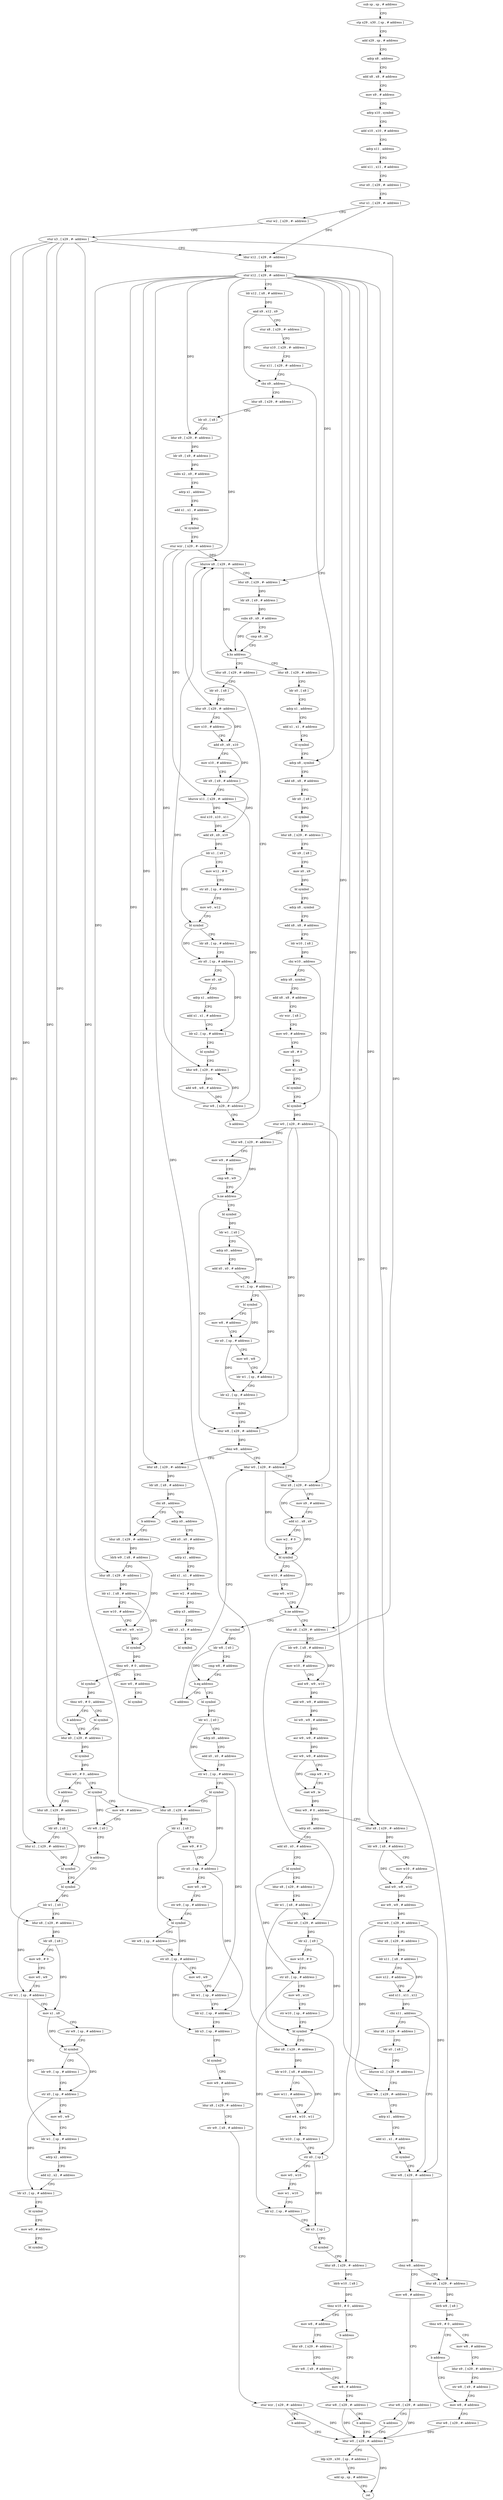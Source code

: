 digraph "func" {
"4228300" [label = "sub sp , sp , # address" ]
"4228304" [label = "stp x29 , x30 , [ sp , # address ]" ]
"4228308" [label = "add x29 , sp , # address" ]
"4228312" [label = "adrp x8 , address" ]
"4228316" [label = "add x8 , x8 , # address" ]
"4228320" [label = "mov x9 , # address" ]
"4228324" [label = "adrp x10 , symbol" ]
"4228328" [label = "add x10 , x10 , # address" ]
"4228332" [label = "adrp x11 , address" ]
"4228336" [label = "add x11 , x11 , # address" ]
"4228340" [label = "stur x0 , [ x29 , #- address ]" ]
"4228344" [label = "stur x1 , [ x29 , #- address ]" ]
"4228348" [label = "stur w2 , [ x29 , #- address ]" ]
"4228352" [label = "stur x3 , [ x29 , #- address ]" ]
"4228356" [label = "ldur x12 , [ x29 , #- address ]" ]
"4228360" [label = "stur x12 , [ x29 , #- address ]" ]
"4228364" [label = "ldr x12 , [ x8 , # address ]" ]
"4228368" [label = "and x9 , x12 , x9" ]
"4228372" [label = "stur x8 , [ x29 , #- address ]" ]
"4228376" [label = "stur x10 , [ x29 , #- address ]" ]
"4228380" [label = "stur x11 , [ x29 , #- address ]" ]
"4228384" [label = "cbz x9 , address" ]
"4228572" [label = "adrp x8 , symbol" ]
"4228388" [label = "ldur x8 , [ x29 , #- address ]" ]
"4228576" [label = "add x8 , x8 , # address" ]
"4228580" [label = "ldr x0 , [ x8 ]" ]
"4228584" [label = "bl symbol" ]
"4228588" [label = "ldur x8 , [ x29 , #- address ]" ]
"4228592" [label = "ldr x9 , [ x8 ]" ]
"4228596" [label = "mov x0 , x9" ]
"4228600" [label = "bl symbol" ]
"4228604" [label = "adrp x8 , symbol" ]
"4228608" [label = "add x8 , x8 , # address" ]
"4228612" [label = "ldr w10 , [ x8 ]" ]
"4228616" [label = "cbz w10 , address" ]
"4228648" [label = "bl symbol" ]
"4228620" [label = "adrp x8 , symbol" ]
"4228392" [label = "ldr x0 , [ x8 ]" ]
"4228396" [label = "ldur x9 , [ x29 , #- address ]" ]
"4228400" [label = "ldr x9 , [ x9 , # address ]" ]
"4228404" [label = "subs x2 , x9 , # address" ]
"4228408" [label = "adrp x1 , address" ]
"4228412" [label = "add x1 , x1 , # address" ]
"4228416" [label = "bl symbol" ]
"4228420" [label = "stur wzr , [ x29 , #- address ]" ]
"4228424" [label = "ldursw x8 , [ x29 , #- address ]" ]
"4228652" [label = "stur w0 , [ x29 , #- address ]" ]
"4228656" [label = "ldur w8 , [ x29 , #- address ]" ]
"4228660" [label = "mov w9 , # address" ]
"4228664" [label = "cmp w8 , w9" ]
"4228668" [label = "b.ne address" ]
"4228720" [label = "ldur w8 , [ x29 , #- address ]" ]
"4228672" [label = "bl symbol" ]
"4228624" [label = "add x8 , x8 , # address" ]
"4228628" [label = "str wzr , [ x8 ]" ]
"4228632" [label = "mov w0 , # address" ]
"4228636" [label = "mov x8 , # 0" ]
"4228640" [label = "mov x1 , x8" ]
"4228644" [label = "bl symbol" ]
"4228552" [label = "ldur x8 , [ x29 , #- address ]" ]
"4228556" [label = "ldr x0 , [ x8 ]" ]
"4228560" [label = "adrp x1 , address" ]
"4228564" [label = "add x1 , x1 , # address" ]
"4228568" [label = "bl symbol" ]
"4228448" [label = "ldur x8 , [ x29 , #- address ]" ]
"4228452" [label = "ldr x0 , [ x8 ]" ]
"4228456" [label = "ldur x9 , [ x29 , #- address ]" ]
"4228460" [label = "mov x10 , # address" ]
"4228464" [label = "add x9 , x9 , x10" ]
"4228468" [label = "mov x10 , # address" ]
"4228472" [label = "ldr x9 , [ x9 , # address ]" ]
"4228476" [label = "ldursw x11 , [ x29 , #- address ]" ]
"4228480" [label = "mul x10 , x10 , x11" ]
"4228484" [label = "add x9 , x9 , x10" ]
"4228488" [label = "ldr x1 , [ x9 ]" ]
"4228492" [label = "mov w12 , # 0" ]
"4228496" [label = "str x0 , [ sp , # address ]" ]
"4228500" [label = "mov w0 , w12" ]
"4228504" [label = "bl symbol" ]
"4228508" [label = "ldr x8 , [ sp , # address ]" ]
"4228512" [label = "str x0 , [ sp , # address ]" ]
"4228516" [label = "mov x0 , x8" ]
"4228520" [label = "adrp x1 , address" ]
"4228524" [label = "add x1 , x1 , # address" ]
"4228528" [label = "ldr x2 , [ sp , # address ]" ]
"4228532" [label = "bl symbol" ]
"4228536" [label = "ldur w8 , [ x29 , #- address ]" ]
"4228540" [label = "add w8 , w8 , # address" ]
"4228544" [label = "stur w8 , [ x29 , #- address ]" ]
"4228548" [label = "b address" ]
"4228724" [label = "cbnz w8 , address" ]
"4228960" [label = "ldur w0 , [ x29 , #- address ]" ]
"4228728" [label = "ldur x8 , [ x29 , #- address ]" ]
"4228676" [label = "ldr w1 , [ x0 ]" ]
"4228680" [label = "adrp x0 , address" ]
"4228684" [label = "add x0 , x0 , # address" ]
"4228688" [label = "str w1 , [ sp , # address ]" ]
"4228692" [label = "bl symbol" ]
"4228696" [label = "mov w8 , # address" ]
"4228700" [label = "str x0 , [ sp , # address ]" ]
"4228704" [label = "mov w0 , w8" ]
"4228708" [label = "ldr w1 , [ sp , # address ]" ]
"4228712" [label = "ldr x2 , [ sp , # address ]" ]
"4228716" [label = "bl symbol" ]
"4228428" [label = "ldur x9 , [ x29 , #- address ]" ]
"4228432" [label = "ldr x9 , [ x9 , # address ]" ]
"4228436" [label = "subs x9 , x9 , # address" ]
"4228440" [label = "cmp x8 , x9" ]
"4228444" [label = "b.hs address" ]
"4228964" [label = "ldur x8 , [ x29 , #- address ]" ]
"4228968" [label = "mov x9 , # address" ]
"4228972" [label = "add x1 , x8 , x9" ]
"4228976" [label = "mov w2 , # 0" ]
"4228980" [label = "bl symbol" ]
"4228984" [label = "mov w10 , # address" ]
"4228988" [label = "cmp w0 , w10" ]
"4228992" [label = "b.ne address" ]
"4229116" [label = "ldur x8 , [ x29 , #- address ]" ]
"4228996" [label = "bl symbol" ]
"4228732" [label = "ldr x8 , [ x8 , # address ]" ]
"4228736" [label = "cbz x8 , address" ]
"4228744" [label = "adrp x0 , address" ]
"4228740" [label = "b address" ]
"4229120" [label = "ldr w9 , [ x8 , # address ]" ]
"4229124" [label = "mov w10 , # address" ]
"4229128" [label = "and w9 , w9 , w10" ]
"4229132" [label = "add w9 , w9 , # address" ]
"4229136" [label = "lsl w9 , w9 , # address" ]
"4229140" [label = "asr w9 , w9 , # address" ]
"4229144" [label = "asr w9 , w9 , # address" ]
"4229148" [label = "cmp w9 , # 0" ]
"4229152" [label = "cset w9 , le" ]
"4229156" [label = "tbnz w9 , # 0 , address" ]
"4229292" [label = "ldur x8 , [ x29 , #- address ]" ]
"4229160" [label = "adrp x0 , address" ]
"4229000" [label = "ldr w8 , [ x0 ]" ]
"4229004" [label = "cmp w8 , # address" ]
"4229008" [label = "b.eq address" ]
"4229112" [label = "b address" ]
"4229012" [label = "bl symbol" ]
"4228748" [label = "add x0 , x0 , # address" ]
"4228752" [label = "adrp x1 , address" ]
"4228756" [label = "add x1 , x1 , # address" ]
"4228760" [label = "mov w2 , # address" ]
"4228764" [label = "adrp x3 , address" ]
"4228768" [label = "add x3 , x3 , # address" ]
"4228772" [label = "bl symbol" ]
"4228776" [label = "ldur x8 , [ x29 , #- address ]" ]
"4229296" [label = "ldr w9 , [ x8 , # address ]" ]
"4229300" [label = "mov w10 , # address" ]
"4229304" [label = "and w9 , w9 , w10" ]
"4229308" [label = "asr w9 , w9 , # address" ]
"4229312" [label = "stur w9 , [ x29 , #- address ]" ]
"4229316" [label = "ldur x8 , [ x29 , #- address ]" ]
"4229320" [label = "ldr x11 , [ x8 , # address ]" ]
"4229324" [label = "mov x12 , # address" ]
"4229328" [label = "and x11 , x11 , x12" ]
"4229332" [label = "cbz x11 , address" ]
"4229364" [label = "ldur w8 , [ x29 , #- address ]" ]
"4229336" [label = "ldur x8 , [ x29 , #- address ]" ]
"4229164" [label = "add x0 , x0 , # address" ]
"4229168" [label = "bl symbol" ]
"4229172" [label = "ldur x8 , [ x29 , #- address ]" ]
"4229176" [label = "ldr w1 , [ x8 , # address ]" ]
"4229180" [label = "ldur x9 , [ x29 , #- address ]" ]
"4229184" [label = "ldr x2 , [ x9 ]" ]
"4229188" [label = "mov w10 , # 0" ]
"4229192" [label = "str x0 , [ sp , # address ]" ]
"4229196" [label = "mov w0 , w10" ]
"4229200" [label = "str w10 , [ sp , # address ]" ]
"4229204" [label = "bl symbol" ]
"4229208" [label = "ldur x8 , [ x29 , #- address ]" ]
"4229212" [label = "ldr w10 , [ x8 , # address ]" ]
"4229216" [label = "mov w11 , # address" ]
"4229220" [label = "and w4 , w10 , w11" ]
"4229224" [label = "ldr w10 , [ sp , # address ]" ]
"4229228" [label = "str x0 , [ sp ]" ]
"4229232" [label = "mov w0 , w10" ]
"4229236" [label = "mov w1 , w10" ]
"4229240" [label = "ldr x2 , [ sp , # address ]" ]
"4229244" [label = "ldr x3 , [ sp ]" ]
"4229248" [label = "bl symbol" ]
"4229252" [label = "ldur x8 , [ x29 , #- address ]" ]
"4229256" [label = "ldrb w10 , [ x8 ]" ]
"4229260" [label = "tbnz w10 , # 0 , address" ]
"4229268" [label = "mov w8 , # address" ]
"4229264" [label = "b address" ]
"4229016" [label = "ldr w1 , [ x0 ]" ]
"4229020" [label = "adrp x0 , address" ]
"4229024" [label = "add x0 , x0 , # address" ]
"4229028" [label = "str w1 , [ sp , # address ]" ]
"4229032" [label = "bl symbol" ]
"4229036" [label = "ldur x8 , [ x29 , #- address ]" ]
"4229040" [label = "ldr x1 , [ x8 ]" ]
"4229044" [label = "mov w9 , # 0" ]
"4229048" [label = "str x0 , [ sp , # address ]" ]
"4229052" [label = "mov w0 , w9" ]
"4229056" [label = "str w9 , [ sp , # address ]" ]
"4229060" [label = "bl symbol" ]
"4229064" [label = "ldr w9 , [ sp , # address ]" ]
"4229068" [label = "str x0 , [ sp , # address ]" ]
"4229072" [label = "mov w0 , w9" ]
"4229076" [label = "ldr w1 , [ sp , # address ]" ]
"4229080" [label = "ldr x2 , [ sp , # address ]" ]
"4229084" [label = "ldr x3 , [ sp , # address ]" ]
"4229088" [label = "bl symbol" ]
"4229092" [label = "mov w9 , # address" ]
"4229096" [label = "ldur x8 , [ x29 , #- address ]" ]
"4229100" [label = "str w9 , [ x8 , # address ]" ]
"4229104" [label = "stur wzr , [ x29 , #- address ]" ]
"4229108" [label = "b address" ]
"4229420" [label = "ldur w0 , [ x29 , #- address ]" ]
"4228780" [label = "ldrb w9 , [ x8 , # address ]" ]
"4228784" [label = "ldur x8 , [ x29 , #- address ]" ]
"4228788" [label = "ldr x1 , [ x8 , # address ]" ]
"4228792" [label = "mov w10 , # address" ]
"4228796" [label = "and w0 , w9 , w10" ]
"4228800" [label = "bl symbol" ]
"4228804" [label = "tbnz w0 , # 0 , address" ]
"4228816" [label = "bl symbol" ]
"4228808" [label = "mov w0 , # address" ]
"4229368" [label = "cbnz w8 , address" ]
"4229384" [label = "ldur x8 , [ x29 , #- address ]" ]
"4229372" [label = "mov w8 , # address" ]
"4229340" [label = "ldr x0 , [ x8 ]" ]
"4229344" [label = "ldursw x2 , [ x29 , #- address ]" ]
"4229348" [label = "ldur w3 , [ x29 , #- address ]" ]
"4229352" [label = "adrp x1 , address" ]
"4229356" [label = "add x1 , x1 , # address" ]
"4229360" [label = "bl symbol" ]
"4229272" [label = "ldur x9 , [ x29 , #- address ]" ]
"4229276" [label = "str w8 , [ x9 , # address ]" ]
"4229280" [label = "mov w8 , # address" ]
"4229424" [label = "ldp x29 , x30 , [ sp , # address ]" ]
"4229428" [label = "add sp , sp , # address" ]
"4229432" [label = "ret" ]
"4228820" [label = "tbnz w0 , # 0 , address" ]
"4228828" [label = "bl symbol" ]
"4228824" [label = "b address" ]
"4228812" [label = "bl symbol" ]
"4229388" [label = "ldrb w9 , [ x8 ]" ]
"4229392" [label = "tbnz w9 , # 0 , address" ]
"4229400" [label = "mov w8 , # address" ]
"4229396" [label = "b address" ]
"4229376" [label = "stur w8 , [ x29 , #- address ]" ]
"4229380" [label = "b address" ]
"4229284" [label = "stur w8 , [ x29 , #- address ]" ]
"4229288" [label = "b address" ]
"4228832" [label = "ldur x0 , [ x29 , #- address ]" ]
"4229404" [label = "ldur x9 , [ x29 , #- address ]" ]
"4229408" [label = "str w8 , [ x9 , # address ]" ]
"4229412" [label = "mov w8 , # address" ]
"4228848" [label = "bl symbol" ]
"4228852" [label = "mov w8 , # address" ]
"4228856" [label = "str w8 , [ x0 ]" ]
"4228860" [label = "b address" ]
"4228880" [label = "bl symbol" ]
"4228844" [label = "b address" ]
"4228864" [label = "ldur x8 , [ x29 , #- address ]" ]
"4228836" [label = "bl symbol" ]
"4228840" [label = "tbnz w0 , # 0 , address" ]
"4229416" [label = "stur w8 , [ x29 , #- address ]" ]
"4228884" [label = "ldr w1 , [ x0 ]" ]
"4228888" [label = "ldur x8 , [ x29 , #- address ]" ]
"4228892" [label = "ldr x8 , [ x8 ]" ]
"4228896" [label = "mov w9 , # 0" ]
"4228900" [label = "mov w0 , w9" ]
"4228904" [label = "str w1 , [ sp , # address ]" ]
"4228908" [label = "mov x1 , x8" ]
"4228912" [label = "str w9 , [ sp , # address ]" ]
"4228916" [label = "bl symbol" ]
"4228920" [label = "ldr w9 , [ sp , # address ]" ]
"4228924" [label = "str x0 , [ sp , # address ]" ]
"4228928" [label = "mov w0 , w9" ]
"4228932" [label = "ldr w1 , [ sp , # address ]" ]
"4228936" [label = "adrp x2 , address" ]
"4228940" [label = "add x2 , x2 , # address" ]
"4228944" [label = "ldr x3 , [ sp , # address ]" ]
"4228948" [label = "bl symbol" ]
"4228952" [label = "mov w0 , # address" ]
"4228956" [label = "bl symbol" ]
"4228868" [label = "ldr x0 , [ x8 ]" ]
"4228872" [label = "ldur x1 , [ x29 , #- address ]" ]
"4228876" [label = "bl symbol" ]
"4228300" -> "4228304" [ label = "CFG" ]
"4228304" -> "4228308" [ label = "CFG" ]
"4228308" -> "4228312" [ label = "CFG" ]
"4228312" -> "4228316" [ label = "CFG" ]
"4228316" -> "4228320" [ label = "CFG" ]
"4228320" -> "4228324" [ label = "CFG" ]
"4228324" -> "4228328" [ label = "CFG" ]
"4228328" -> "4228332" [ label = "CFG" ]
"4228332" -> "4228336" [ label = "CFG" ]
"4228336" -> "4228340" [ label = "CFG" ]
"4228340" -> "4228344" [ label = "CFG" ]
"4228344" -> "4228348" [ label = "CFG" ]
"4228344" -> "4228356" [ label = "DFG" ]
"4228348" -> "4228352" [ label = "CFG" ]
"4228352" -> "4228356" [ label = "CFG" ]
"4228352" -> "4229036" [ label = "DFG" ]
"4228352" -> "4229180" [ label = "DFG" ]
"4228352" -> "4228832" [ label = "DFG" ]
"4228352" -> "4228888" [ label = "DFG" ]
"4228352" -> "4228864" [ label = "DFG" ]
"4228352" -> "4228872" [ label = "DFG" ]
"4228356" -> "4228360" [ label = "DFG" ]
"4228360" -> "4228364" [ label = "CFG" ]
"4228360" -> "4228396" [ label = "DFG" ]
"4228360" -> "4228428" [ label = "DFG" ]
"4228360" -> "4228456" [ label = "DFG" ]
"4228360" -> "4228964" [ label = "DFG" ]
"4228360" -> "4228728" [ label = "DFG" ]
"4228360" -> "4229116" [ label = "DFG" ]
"4228360" -> "4228776" [ label = "DFG" ]
"4228360" -> "4228784" [ label = "DFG" ]
"4228360" -> "4229292" [ label = "DFG" ]
"4228360" -> "4229208" [ label = "DFG" ]
"4228360" -> "4229252" [ label = "DFG" ]
"4228360" -> "4229384" [ label = "DFG" ]
"4228364" -> "4228368" [ label = "DFG" ]
"4228368" -> "4228372" [ label = "CFG" ]
"4228368" -> "4228384" [ label = "DFG" ]
"4228372" -> "4228376" [ label = "CFG" ]
"4228376" -> "4228380" [ label = "CFG" ]
"4228380" -> "4228384" [ label = "CFG" ]
"4228384" -> "4228572" [ label = "CFG" ]
"4228384" -> "4228388" [ label = "CFG" ]
"4228572" -> "4228576" [ label = "CFG" ]
"4228388" -> "4228392" [ label = "CFG" ]
"4228576" -> "4228580" [ label = "CFG" ]
"4228580" -> "4228584" [ label = "DFG" ]
"4228584" -> "4228588" [ label = "CFG" ]
"4228588" -> "4228592" [ label = "CFG" ]
"4228592" -> "4228596" [ label = "CFG" ]
"4228596" -> "4228600" [ label = "DFG" ]
"4228600" -> "4228604" [ label = "CFG" ]
"4228604" -> "4228608" [ label = "CFG" ]
"4228608" -> "4228612" [ label = "CFG" ]
"4228612" -> "4228616" [ label = "DFG" ]
"4228616" -> "4228648" [ label = "CFG" ]
"4228616" -> "4228620" [ label = "CFG" ]
"4228648" -> "4228652" [ label = "DFG" ]
"4228620" -> "4228624" [ label = "CFG" ]
"4228392" -> "4228396" [ label = "CFG" ]
"4228396" -> "4228400" [ label = "DFG" ]
"4228400" -> "4228404" [ label = "DFG" ]
"4228404" -> "4228408" [ label = "CFG" ]
"4228408" -> "4228412" [ label = "CFG" ]
"4228412" -> "4228416" [ label = "CFG" ]
"4228416" -> "4228420" [ label = "CFG" ]
"4228420" -> "4228424" [ label = "DFG" ]
"4228420" -> "4228476" [ label = "DFG" ]
"4228420" -> "4228536" [ label = "DFG" ]
"4228424" -> "4228428" [ label = "CFG" ]
"4228424" -> "4228444" [ label = "DFG" ]
"4228652" -> "4228656" [ label = "DFG" ]
"4228652" -> "4228720" [ label = "DFG" ]
"4228652" -> "4228960" [ label = "DFG" ]
"4228652" -> "4229344" [ label = "DFG" ]
"4228656" -> "4228660" [ label = "CFG" ]
"4228656" -> "4228668" [ label = "DFG" ]
"4228660" -> "4228664" [ label = "CFG" ]
"4228664" -> "4228668" [ label = "CFG" ]
"4228668" -> "4228720" [ label = "CFG" ]
"4228668" -> "4228672" [ label = "CFG" ]
"4228720" -> "4228724" [ label = "DFG" ]
"4228672" -> "4228676" [ label = "DFG" ]
"4228624" -> "4228628" [ label = "CFG" ]
"4228628" -> "4228632" [ label = "CFG" ]
"4228632" -> "4228636" [ label = "CFG" ]
"4228636" -> "4228640" [ label = "CFG" ]
"4228640" -> "4228644" [ label = "CFG" ]
"4228644" -> "4228648" [ label = "CFG" ]
"4228552" -> "4228556" [ label = "CFG" ]
"4228556" -> "4228560" [ label = "CFG" ]
"4228560" -> "4228564" [ label = "CFG" ]
"4228564" -> "4228568" [ label = "CFG" ]
"4228568" -> "4228572" [ label = "CFG" ]
"4228448" -> "4228452" [ label = "CFG" ]
"4228452" -> "4228456" [ label = "CFG" ]
"4228456" -> "4228460" [ label = "CFG" ]
"4228456" -> "4228464" [ label = "DFG" ]
"4228460" -> "4228464" [ label = "CFG" ]
"4228464" -> "4228468" [ label = "CFG" ]
"4228464" -> "4228472" [ label = "DFG" ]
"4228468" -> "4228472" [ label = "CFG" ]
"4228472" -> "4228476" [ label = "CFG" ]
"4228472" -> "4228484" [ label = "DFG" ]
"4228476" -> "4228480" [ label = "DFG" ]
"4228480" -> "4228484" [ label = "DFG" ]
"4228484" -> "4228488" [ label = "DFG" ]
"4228488" -> "4228492" [ label = "CFG" ]
"4228488" -> "4228504" [ label = "DFG" ]
"4228492" -> "4228496" [ label = "CFG" ]
"4228496" -> "4228500" [ label = "CFG" ]
"4228500" -> "4228504" [ label = "CFG" ]
"4228504" -> "4228508" [ label = "CFG" ]
"4228504" -> "4228512" [ label = "DFG" ]
"4228508" -> "4228512" [ label = "CFG" ]
"4228512" -> "4228516" [ label = "CFG" ]
"4228512" -> "4228528" [ label = "DFG" ]
"4228516" -> "4228520" [ label = "CFG" ]
"4228520" -> "4228524" [ label = "CFG" ]
"4228524" -> "4228528" [ label = "CFG" ]
"4228528" -> "4228532" [ label = "CFG" ]
"4228532" -> "4228536" [ label = "CFG" ]
"4228536" -> "4228540" [ label = "DFG" ]
"4228540" -> "4228544" [ label = "DFG" ]
"4228544" -> "4228548" [ label = "CFG" ]
"4228544" -> "4228424" [ label = "DFG" ]
"4228544" -> "4228476" [ label = "DFG" ]
"4228544" -> "4228536" [ label = "DFG" ]
"4228548" -> "4228424" [ label = "CFG" ]
"4228724" -> "4228960" [ label = "CFG" ]
"4228724" -> "4228728" [ label = "CFG" ]
"4228960" -> "4228964" [ label = "CFG" ]
"4228960" -> "4228980" [ label = "DFG" ]
"4228728" -> "4228732" [ label = "DFG" ]
"4228676" -> "4228680" [ label = "CFG" ]
"4228676" -> "4228688" [ label = "DFG" ]
"4228680" -> "4228684" [ label = "CFG" ]
"4228684" -> "4228688" [ label = "CFG" ]
"4228688" -> "4228692" [ label = "CFG" ]
"4228688" -> "4228708" [ label = "DFG" ]
"4228692" -> "4228696" [ label = "CFG" ]
"4228692" -> "4228700" [ label = "DFG" ]
"4228696" -> "4228700" [ label = "CFG" ]
"4228700" -> "4228704" [ label = "CFG" ]
"4228700" -> "4228712" [ label = "DFG" ]
"4228704" -> "4228708" [ label = "CFG" ]
"4228708" -> "4228712" [ label = "CFG" ]
"4228712" -> "4228716" [ label = "CFG" ]
"4228716" -> "4228720" [ label = "CFG" ]
"4228428" -> "4228432" [ label = "DFG" ]
"4228432" -> "4228436" [ label = "DFG" ]
"4228436" -> "4228440" [ label = "CFG" ]
"4228436" -> "4228444" [ label = "DFG" ]
"4228440" -> "4228444" [ label = "CFG" ]
"4228444" -> "4228552" [ label = "CFG" ]
"4228444" -> "4228448" [ label = "CFG" ]
"4228964" -> "4228968" [ label = "CFG" ]
"4228964" -> "4228972" [ label = "DFG" ]
"4228968" -> "4228972" [ label = "CFG" ]
"4228972" -> "4228976" [ label = "CFG" ]
"4228972" -> "4228980" [ label = "DFG" ]
"4228976" -> "4228980" [ label = "CFG" ]
"4228980" -> "4228984" [ label = "CFG" ]
"4228980" -> "4228992" [ label = "DFG" ]
"4228984" -> "4228988" [ label = "CFG" ]
"4228988" -> "4228992" [ label = "CFG" ]
"4228992" -> "4229116" [ label = "CFG" ]
"4228992" -> "4228996" [ label = "CFG" ]
"4229116" -> "4229120" [ label = "DFG" ]
"4228996" -> "4229000" [ label = "DFG" ]
"4228732" -> "4228736" [ label = "DFG" ]
"4228736" -> "4228744" [ label = "CFG" ]
"4228736" -> "4228740" [ label = "CFG" ]
"4228744" -> "4228748" [ label = "CFG" ]
"4228740" -> "4228776" [ label = "CFG" ]
"4229120" -> "4229124" [ label = "CFG" ]
"4229120" -> "4229128" [ label = "DFG" ]
"4229124" -> "4229128" [ label = "CFG" ]
"4229128" -> "4229132" [ label = "DFG" ]
"4229132" -> "4229136" [ label = "DFG" ]
"4229136" -> "4229140" [ label = "DFG" ]
"4229140" -> "4229144" [ label = "DFG" ]
"4229144" -> "4229148" [ label = "CFG" ]
"4229144" -> "4229152" [ label = "DFG" ]
"4229148" -> "4229152" [ label = "CFG" ]
"4229152" -> "4229156" [ label = "DFG" ]
"4229156" -> "4229292" [ label = "CFG" ]
"4229156" -> "4229160" [ label = "CFG" ]
"4229292" -> "4229296" [ label = "DFG" ]
"4229160" -> "4229164" [ label = "CFG" ]
"4229000" -> "4229004" [ label = "CFG" ]
"4229000" -> "4229008" [ label = "DFG" ]
"4229004" -> "4229008" [ label = "CFG" ]
"4229008" -> "4229112" [ label = "CFG" ]
"4229008" -> "4229012" [ label = "CFG" ]
"4229112" -> "4228960" [ label = "CFG" ]
"4229012" -> "4229016" [ label = "DFG" ]
"4228748" -> "4228752" [ label = "CFG" ]
"4228752" -> "4228756" [ label = "CFG" ]
"4228756" -> "4228760" [ label = "CFG" ]
"4228760" -> "4228764" [ label = "CFG" ]
"4228764" -> "4228768" [ label = "CFG" ]
"4228768" -> "4228772" [ label = "CFG" ]
"4228776" -> "4228780" [ label = "DFG" ]
"4229296" -> "4229300" [ label = "CFG" ]
"4229296" -> "4229304" [ label = "DFG" ]
"4229300" -> "4229304" [ label = "CFG" ]
"4229304" -> "4229308" [ label = "DFG" ]
"4229308" -> "4229312" [ label = "DFG" ]
"4229312" -> "4229316" [ label = "CFG" ]
"4229312" -> "4229364" [ label = "DFG" ]
"4229312" -> "4229348" [ label = "DFG" ]
"4229316" -> "4229320" [ label = "CFG" ]
"4229320" -> "4229324" [ label = "CFG" ]
"4229320" -> "4229328" [ label = "DFG" ]
"4229324" -> "4229328" [ label = "CFG" ]
"4229328" -> "4229332" [ label = "DFG" ]
"4229332" -> "4229364" [ label = "CFG" ]
"4229332" -> "4229336" [ label = "CFG" ]
"4229364" -> "4229368" [ label = "DFG" ]
"4229336" -> "4229340" [ label = "CFG" ]
"4229164" -> "4229168" [ label = "CFG" ]
"4229168" -> "4229172" [ label = "CFG" ]
"4229168" -> "4229192" [ label = "DFG" ]
"4229172" -> "4229176" [ label = "CFG" ]
"4229176" -> "4229180" [ label = "CFG" ]
"4229176" -> "4229204" [ label = "DFG" ]
"4229180" -> "4229184" [ label = "DFG" ]
"4229184" -> "4229188" [ label = "CFG" ]
"4229184" -> "4229204" [ label = "DFG" ]
"4229188" -> "4229192" [ label = "CFG" ]
"4229192" -> "4229196" [ label = "CFG" ]
"4229192" -> "4229240" [ label = "DFG" ]
"4229196" -> "4229200" [ label = "CFG" ]
"4229200" -> "4229204" [ label = "CFG" ]
"4229204" -> "4229208" [ label = "CFG" ]
"4229204" -> "4229228" [ label = "DFG" ]
"4229208" -> "4229212" [ label = "DFG" ]
"4229212" -> "4229216" [ label = "CFG" ]
"4229212" -> "4229220" [ label = "DFG" ]
"4229216" -> "4229220" [ label = "CFG" ]
"4229220" -> "4229224" [ label = "CFG" ]
"4229224" -> "4229228" [ label = "CFG" ]
"4229228" -> "4229232" [ label = "CFG" ]
"4229228" -> "4229244" [ label = "DFG" ]
"4229232" -> "4229236" [ label = "CFG" ]
"4229236" -> "4229240" [ label = "CFG" ]
"4229240" -> "4229244" [ label = "CFG" ]
"4229244" -> "4229248" [ label = "CFG" ]
"4229248" -> "4229252" [ label = "CFG" ]
"4229252" -> "4229256" [ label = "DFG" ]
"4229256" -> "4229260" [ label = "DFG" ]
"4229260" -> "4229268" [ label = "CFG" ]
"4229260" -> "4229264" [ label = "CFG" ]
"4229268" -> "4229272" [ label = "CFG" ]
"4229264" -> "4229280" [ label = "CFG" ]
"4229016" -> "4229020" [ label = "CFG" ]
"4229016" -> "4229028" [ label = "DFG" ]
"4229020" -> "4229024" [ label = "CFG" ]
"4229024" -> "4229028" [ label = "CFG" ]
"4229028" -> "4229032" [ label = "CFG" ]
"4229028" -> "4229076" [ label = "DFG" ]
"4229032" -> "4229036" [ label = "CFG" ]
"4229032" -> "4229048" [ label = "DFG" ]
"4229036" -> "4229040" [ label = "DFG" ]
"4229040" -> "4229044" [ label = "CFG" ]
"4229040" -> "4229060" [ label = "DFG" ]
"4229044" -> "4229048" [ label = "CFG" ]
"4229048" -> "4229052" [ label = "CFG" ]
"4229048" -> "4229080" [ label = "DFG" ]
"4229052" -> "4229056" [ label = "CFG" ]
"4229056" -> "4229060" [ label = "CFG" ]
"4229060" -> "4229064" [ label = "CFG" ]
"4229060" -> "4229068" [ label = "DFG" ]
"4229064" -> "4229068" [ label = "CFG" ]
"4229068" -> "4229072" [ label = "CFG" ]
"4229068" -> "4229084" [ label = "DFG" ]
"4229072" -> "4229076" [ label = "CFG" ]
"4229076" -> "4229080" [ label = "CFG" ]
"4229080" -> "4229084" [ label = "CFG" ]
"4229084" -> "4229088" [ label = "CFG" ]
"4229088" -> "4229092" [ label = "CFG" ]
"4229092" -> "4229096" [ label = "CFG" ]
"4229096" -> "4229100" [ label = "CFG" ]
"4229100" -> "4229104" [ label = "CFG" ]
"4229104" -> "4229108" [ label = "CFG" ]
"4229104" -> "4229420" [ label = "DFG" ]
"4229108" -> "4229420" [ label = "CFG" ]
"4229420" -> "4229424" [ label = "CFG" ]
"4229420" -> "4229432" [ label = "DFG" ]
"4228780" -> "4228784" [ label = "CFG" ]
"4228780" -> "4228796" [ label = "DFG" ]
"4228784" -> "4228788" [ label = "DFG" ]
"4228788" -> "4228792" [ label = "CFG" ]
"4228788" -> "4228800" [ label = "DFG" ]
"4228792" -> "4228796" [ label = "CFG" ]
"4228796" -> "4228800" [ label = "DFG" ]
"4228800" -> "4228804" [ label = "DFG" ]
"4228804" -> "4228816" [ label = "CFG" ]
"4228804" -> "4228808" [ label = "CFG" ]
"4228816" -> "4228820" [ label = "DFG" ]
"4228808" -> "4228812" [ label = "CFG" ]
"4229368" -> "4229384" [ label = "CFG" ]
"4229368" -> "4229372" [ label = "CFG" ]
"4229384" -> "4229388" [ label = "DFG" ]
"4229372" -> "4229376" [ label = "CFG" ]
"4229340" -> "4229344" [ label = "CFG" ]
"4229344" -> "4229348" [ label = "CFG" ]
"4229348" -> "4229352" [ label = "CFG" ]
"4229352" -> "4229356" [ label = "CFG" ]
"4229356" -> "4229360" [ label = "CFG" ]
"4229360" -> "4229364" [ label = "CFG" ]
"4229272" -> "4229276" [ label = "CFG" ]
"4229276" -> "4229280" [ label = "CFG" ]
"4229280" -> "4229284" [ label = "CFG" ]
"4229424" -> "4229428" [ label = "CFG" ]
"4229428" -> "4229432" [ label = "CFG" ]
"4228820" -> "4228828" [ label = "CFG" ]
"4228820" -> "4228824" [ label = "CFG" ]
"4228828" -> "4228832" [ label = "CFG" ]
"4228824" -> "4228832" [ label = "CFG" ]
"4229388" -> "4229392" [ label = "DFG" ]
"4229392" -> "4229400" [ label = "CFG" ]
"4229392" -> "4229396" [ label = "CFG" ]
"4229400" -> "4229404" [ label = "CFG" ]
"4229396" -> "4229412" [ label = "CFG" ]
"4229376" -> "4229380" [ label = "CFG" ]
"4229376" -> "4229420" [ label = "DFG" ]
"4229380" -> "4229420" [ label = "CFG" ]
"4229284" -> "4229288" [ label = "CFG" ]
"4229284" -> "4229420" [ label = "DFG" ]
"4229288" -> "4229420" [ label = "CFG" ]
"4228832" -> "4228836" [ label = "DFG" ]
"4229404" -> "4229408" [ label = "CFG" ]
"4229408" -> "4229412" [ label = "CFG" ]
"4229412" -> "4229416" [ label = "CFG" ]
"4228848" -> "4228852" [ label = "CFG" ]
"4228848" -> "4228856" [ label = "DFG" ]
"4228852" -> "4228856" [ label = "CFG" ]
"4228856" -> "4228860" [ label = "CFG" ]
"4228860" -> "4228880" [ label = "CFG" ]
"4228880" -> "4228884" [ label = "DFG" ]
"4228844" -> "4228864" [ label = "CFG" ]
"4228864" -> "4228868" [ label = "DFG" ]
"4228836" -> "4228840" [ label = "DFG" ]
"4228840" -> "4228848" [ label = "CFG" ]
"4228840" -> "4228844" [ label = "CFG" ]
"4229416" -> "4229420" [ label = "DFG" ]
"4228884" -> "4228888" [ label = "CFG" ]
"4228884" -> "4228904" [ label = "DFG" ]
"4228888" -> "4228892" [ label = "DFG" ]
"4228892" -> "4228896" [ label = "CFG" ]
"4228892" -> "4228908" [ label = "DFG" ]
"4228896" -> "4228900" [ label = "CFG" ]
"4228900" -> "4228904" [ label = "CFG" ]
"4228904" -> "4228908" [ label = "CFG" ]
"4228904" -> "4228932" [ label = "DFG" ]
"4228908" -> "4228912" [ label = "CFG" ]
"4228908" -> "4228916" [ label = "DFG" ]
"4228912" -> "4228916" [ label = "CFG" ]
"4228916" -> "4228920" [ label = "CFG" ]
"4228916" -> "4228924" [ label = "DFG" ]
"4228920" -> "4228924" [ label = "CFG" ]
"4228924" -> "4228928" [ label = "CFG" ]
"4228924" -> "4228944" [ label = "DFG" ]
"4228928" -> "4228932" [ label = "CFG" ]
"4228932" -> "4228936" [ label = "CFG" ]
"4228936" -> "4228940" [ label = "CFG" ]
"4228940" -> "4228944" [ label = "CFG" ]
"4228944" -> "4228948" [ label = "CFG" ]
"4228948" -> "4228952" [ label = "CFG" ]
"4228952" -> "4228956" [ label = "CFG" ]
"4228868" -> "4228872" [ label = "CFG" ]
"4228868" -> "4228876" [ label = "DFG" ]
"4228872" -> "4228876" [ label = "DFG" ]
"4228876" -> "4228880" [ label = "CFG" ]
}
